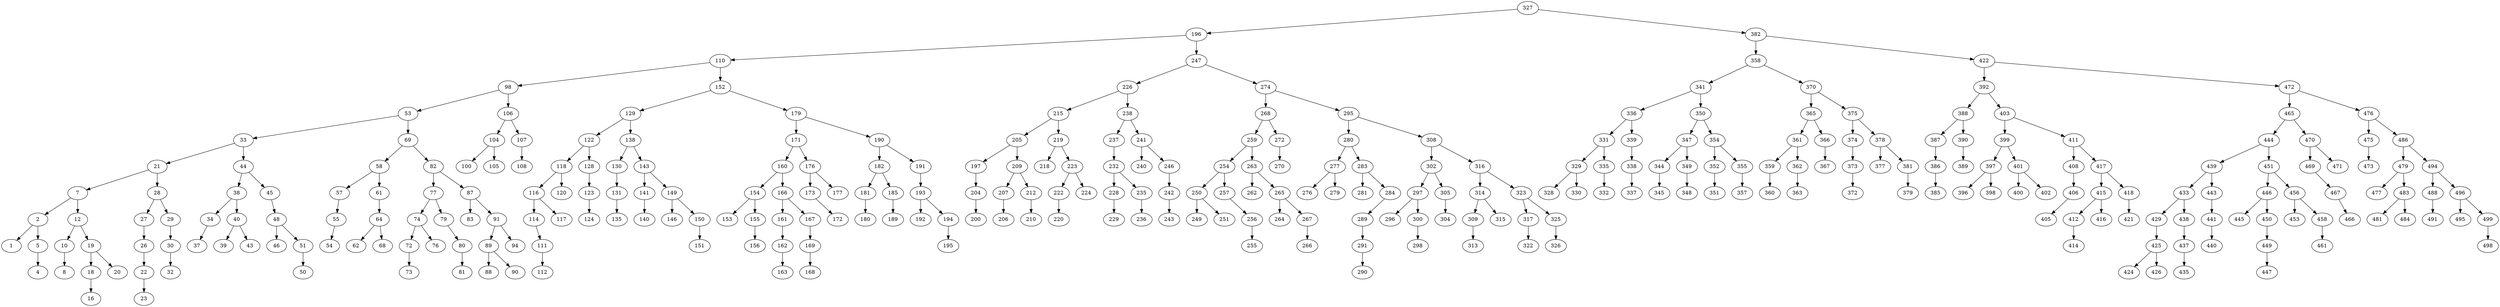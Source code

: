 digraph G {
fontsize = 50
0[label = "327"]
2[label = "196"]
0 -> 2
4[label = "110"]
2 -> 4
6[label = "98"]
4 -> 6
10[label = "53"]
6 -> 10
79[label = "33"]
10 -> 79
45[label = "21"]
79 -> 45
114[label = "7"]
45 -> 114
40[label = "2"]
114 -> 40
176[label = "1"]
40 -> 176
256[label = "5"]
40 -> 256
292[label = "4"]
256 -> 292
96[label = "12"]
114 -> 96
81[label = "10"]
96 -> 81
144[label = "8"]
81 -> 144
94[label = "19"]
96 -> 94
267[label = "18"]
94 -> 267
268[label = "16"]
267 -> 268
175[label = "20"]
94 -> 175
22[label = "28"]
45 -> 22
130[label = "27"]
22 -> 130
159[label = "26"]
130 -> 159
242[label = "22"]
159 -> 242
253[label = "23"]
242 -> 253
148[label = "29"]
22 -> 148
162[label = "30"]
148 -> 162
295[label = "32"]
162 -> 295
29[label = "44"]
79 -> 29
19[label = "38"]
29 -> 19
27[label = "34"]
19 -> 27
28[label = "37"]
27 -> 28
70[label = "40"]
19 -> 70
238[label = "39"]
70 -> 238
291[label = "43"]
70 -> 291
25[label = "45"]
29 -> 25
234[label = "48"]
25 -> 234
140[label = "46"]
234 -> 140
157[label = "51"]
234 -> 157
300[label = "50"]
157 -> 300
123[label = "69"]
10 -> 123
78[label = "58"]
123 -> 78
64[label = "57"]
78 -> 64
43[label = "55"]
64 -> 43
104[label = "54"]
43 -> 104
95[label = "61"]
78 -> 95
241[label = "64"]
95 -> 241
294[label = "62"]
241 -> 294
272[label = "68"]
241 -> 272
8[label = "82"]
123 -> 8
246[label = "77"]
8 -> 246
135[label = "74"]
246 -> 135
161[label = "72"]
135 -> 161
225[label = "73"]
161 -> 225
279[label = "76"]
135 -> 279
220[label = "79"]
246 -> 220
86[label = "80"]
220 -> 86
264[label = "81"]
86 -> 264
102[label = "87"]
8 -> 102
39[label = "83"]
102 -> 39
17[label = "91"]
102 -> 17
197[label = "89"]
17 -> 197
278[label = "88"]
197 -> 278
211[label = "90"]
197 -> 211
165[label = "94"]
17 -> 165
35[label = "106"]
6 -> 35
228[label = "104"]
35 -> 228
113[label = "100"]
228 -> 113
233[label = "105"]
228 -> 233
30[label = "107"]
35 -> 30
60[label = "108"]
30 -> 60
13[label = "152"]
4 -> 13
106[label = "129"]
13 -> 106
61[label = "122"]
106 -> 61
129[label = "118"]
61 -> 129
192[label = "116"]
129 -> 192
16[label = "114"]
192 -> 16
178[label = "111"]
16 -> 178
307[label = "112"]
178 -> 307
186[label = "117"]
192 -> 186
58[label = "120"]
129 -> 58
118[label = "128"]
61 -> 118
126[label = "123"]
118 -> 126
204[label = "124"]
126 -> 204
108[label = "138"]
106 -> 108
136[label = "130"]
108 -> 136
151[label = "131"]
136 -> 151
230[label = "135"]
151 -> 230
183[label = "143"]
108 -> 183
72[label = "141"]
183 -> 72
288[label = "140"]
72 -> 288
36[label = "149"]
183 -> 36
251[label = "146"]
36 -> 251
57[label = "150"]
36 -> 57
245[label = "151"]
57 -> 245
208[label = "179"]
13 -> 208
90[label = "171"]
208 -> 90
20[label = "160"]
90 -> 20
14[label = "154"]
20 -> 14
235[label = "153"]
14 -> 235
33[label = "155"]
14 -> 33
154[label = "156"]
33 -> 154
105[label = "166"]
20 -> 105
149[label = "161"]
105 -> 149
283[label = "162"]
149 -> 283
303[label = "163"]
283 -> 303
182[label = "167"]
105 -> 182
276[label = "169"]
182 -> 276
311[label = "168"]
276 -> 311
259[label = "176"]
90 -> 259
131[label = "173"]
259 -> 131
147[label = "172"]
131 -> 147
260[label = "177"]
259 -> 260
59[label = "190"]
208 -> 59
198[label = "182"]
59 -> 198
248[label = "181"]
198 -> 248
261[label = "180"]
248 -> 261
122[label = "185"]
198 -> 122
313[label = "189"]
122 -> 313
47[label = "191"]
59 -> 47
184[label = "193"]
47 -> 184
250[label = "192"]
184 -> 250
252[label = "194"]
184 -> 252
258[label = "195"]
252 -> 258
34[label = "247"]
2 -> 34
55[label = "226"]
34 -> 55
115[label = "215"]
55 -> 115
44[label = "205"]
115 -> 44
37[label = "197"]
44 -> 37
187[label = "204"]
37 -> 187
218[label = "200"]
187 -> 218
306[label = "209"]
44 -> 306
125[label = "207"]
306 -> 125
142[label = "206"]
125 -> 142
143[label = "212"]
306 -> 143
309[label = "210"]
143 -> 309
139[label = "219"]
115 -> 139
111[label = "218"]
139 -> 111
75[label = "223"]
139 -> 75
290[label = "222"]
75 -> 290
308[label = "220"]
290 -> 308
265[label = "224"]
75 -> 265
42[label = "238"]
55 -> 42
117[label = "237"]
42 -> 117
216[label = "232"]
117 -> 216
209[label = "228"]
216 -> 209
301[label = "229"]
209 -> 301
172[label = "235"]
216 -> 172
304[label = "236"]
172 -> 304
194[label = "241"]
42 -> 194
68[label = "240"]
194 -> 68
97[label = "246"]
194 -> 97
196[label = "242"]
97 -> 196
298[label = "243"]
196 -> 298
87[label = "274"]
34 -> 87
69[label = "268"]
87 -> 69
82[label = "259"]
69 -> 82
98[label = "254"]
82 -> 98
199[label = "250"]
98 -> 199
168[label = "249"]
199 -> 168
210[label = "251"]
199 -> 210
53[label = "257"]
98 -> 53
107[label = "256"]
53 -> 107
243[label = "255"]
107 -> 243
93[label = "263"]
82 -> 93
101[label = "262"]
93 -> 101
146[label = "265"]
93 -> 146
305[label = "264"]
146 -> 305
191[label = "267"]
146 -> 191
263[label = "266"]
191 -> 263
173[label = "272"]
69 -> 173
254[label = "270"]
173 -> 254
67[label = "295"]
87 -> 67
88[label = "280"]
67 -> 88
240[label = "277"]
88 -> 240
239[label = "276"]
240 -> 239
164[label = "279"]
240 -> 164
152[label = "283"]
88 -> 152
237[label = "281"]
152 -> 237
160[label = "284"]
152 -> 160
190[label = "289"]
160 -> 190
214[label = "291"]
190 -> 214
310[label = "290"]
214 -> 310
119[label = "308"]
67 -> 119
11[label = "302"]
119 -> 11
71[label = "297"]
11 -> 71
110[label = "296"]
71 -> 110
85[label = "300"]
71 -> 85
189[label = "298"]
85 -> 189
120[label = "305"]
11 -> 120
138[label = "304"]
120 -> 138
80[label = "316"]
119 -> 80
200[label = "314"]
80 -> 200
169[label = "309"]
200 -> 169
212[label = "313"]
169 -> 212
181[label = "315"]
200 -> 181
51[label = "323"]
80 -> 51
121[label = "317"]
51 -> 121
185[label = "322"]
121 -> 185
207[label = "325"]
51 -> 207
299[label = "326"]
207 -> 299
3[label = "382"]
0 -> 3
54[label = "358"]
3 -> 54
74[label = "341"]
54 -> 74
52[label = "336"]
74 -> 52
89[label = "331"]
52 -> 89
76[label = "329"]
89 -> 76
158[label = "328"]
76 -> 158
277[label = "330"]
76 -> 277
46[label = "335"]
89 -> 46
285[label = "332"]
46 -> 285
141[label = "339"]
52 -> 141
221[label = "338"]
141 -> 221
223[label = "337"]
221 -> 223
38[label = "350"]
74 -> 38
12[label = "347"]
38 -> 12
77[label = "344"]
12 -> 77
227[label = "345"]
77 -> 227
274[label = "349"]
12 -> 274
275[label = "348"]
274 -> 275
193[label = "354"]
38 -> 193
155[label = "352"]
193 -> 155
296[label = "351"]
155 -> 296
15[label = "355"]
193 -> 15
224[label = "357"]
15 -> 224
156[label = "370"]
54 -> 156
31[label = "365"]
156 -> 31
66[label = "361"]
31 -> 66
213[label = "359"]
66 -> 213
244[label = "360"]
213 -> 244
226[label = "362"]
66 -> 226
286[label = "363"]
226 -> 286
174[label = "366"]
31 -> 174
201[label = "367"]
174 -> 201
73[label = "375"]
156 -> 73
177[label = "374"]
73 -> 177
236[label = "373"]
177 -> 236
266[label = "372"]
236 -> 266
116[label = "378"]
73 -> 116
153[label = "377"]
116 -> 153
124[label = "381"]
116 -> 124
127[label = "379"]
124 -> 127
26[label = "422"]
3 -> 26
7[label = "392"]
26 -> 7
62[label = "388"]
7 -> 62
112[label = "387"]
62 -> 112
217[label = "386"]
112 -> 217
219[label = "385"]
217 -> 219
65[label = "390"]
62 -> 65
128[label = "389"]
65 -> 128
41[label = "403"]
7 -> 41
91[label = "399"]
41 -> 91
145[label = "397"]
91 -> 145
188[label = "396"]
145 -> 188
302[label = "398"]
145 -> 302
282[label = "401"]
91 -> 282
289[label = "400"]
282 -> 289
297[label = "402"]
282 -> 297
48[label = "411"]
41 -> 48
134[label = "408"]
48 -> 134
205[label = "406"]
134 -> 205
231[label = "405"]
205 -> 231
99[label = "417"]
48 -> 99
247[label = "415"]
99 -> 247
133[label = "412"]
247 -> 133
255[label = "414"]
133 -> 255
215[label = "416"]
247 -> 215
150[label = "418"]
99 -> 150
203[label = "421"]
150 -> 203
84[label = "472"]
26 -> 84
56[label = "465"]
84 -> 56
21[label = "444"]
56 -> 21
50[label = "439"]
21 -> 50
249[label = "433"]
50 -> 249
109[label = "429"]
249 -> 109
229[label = "425"]
109 -> 229
284[label = "424"]
229 -> 284
281[label = "426"]
229 -> 281
257[label = "438"]
249 -> 257
271[label = "437"]
257 -> 271
287[label = "435"]
271 -> 287
180[label = "443"]
50 -> 180
206[label = "441"]
180 -> 206
270[label = "440"]
206 -> 270
1[label = "451"]
21 -> 1
195[label = "446"]
1 -> 195
179[label = "445"]
195 -> 179
103[label = "450"]
195 -> 103
232[label = "449"]
103 -> 232
293[label = "447"]
232 -> 293
132[label = "456"]
1 -> 132
9[label = "453"]
132 -> 9
63[label = "458"]
132 -> 63
280[label = "461"]
63 -> 280
83[label = "470"]
56 -> 83
100[label = "469"]
83 -> 100
202[label = "467"]
100 -> 202
273[label = "466"]
202 -> 273
312[label = "471"]
83 -> 312
137[label = "476"]
84 -> 137
163[label = "475"]
137 -> 163
170[label = "473"]
163 -> 170
18[label = "486"]
137 -> 18
92[label = "479"]
18 -> 92
222[label = "477"]
92 -> 222
24[label = "483"]
92 -> 24
171[label = "481"]
24 -> 171
166[label = "484"]
24 -> 166
5[label = "494"]
18 -> 5
23[label = "488"]
5 -> 23
167[label = "491"]
23 -> 167
32[label = "496"]
5 -> 32
49[label = "495"]
32 -> 49
262[label = "499"]
32 -> 262
269[label = "498"]
262 -> 269
}